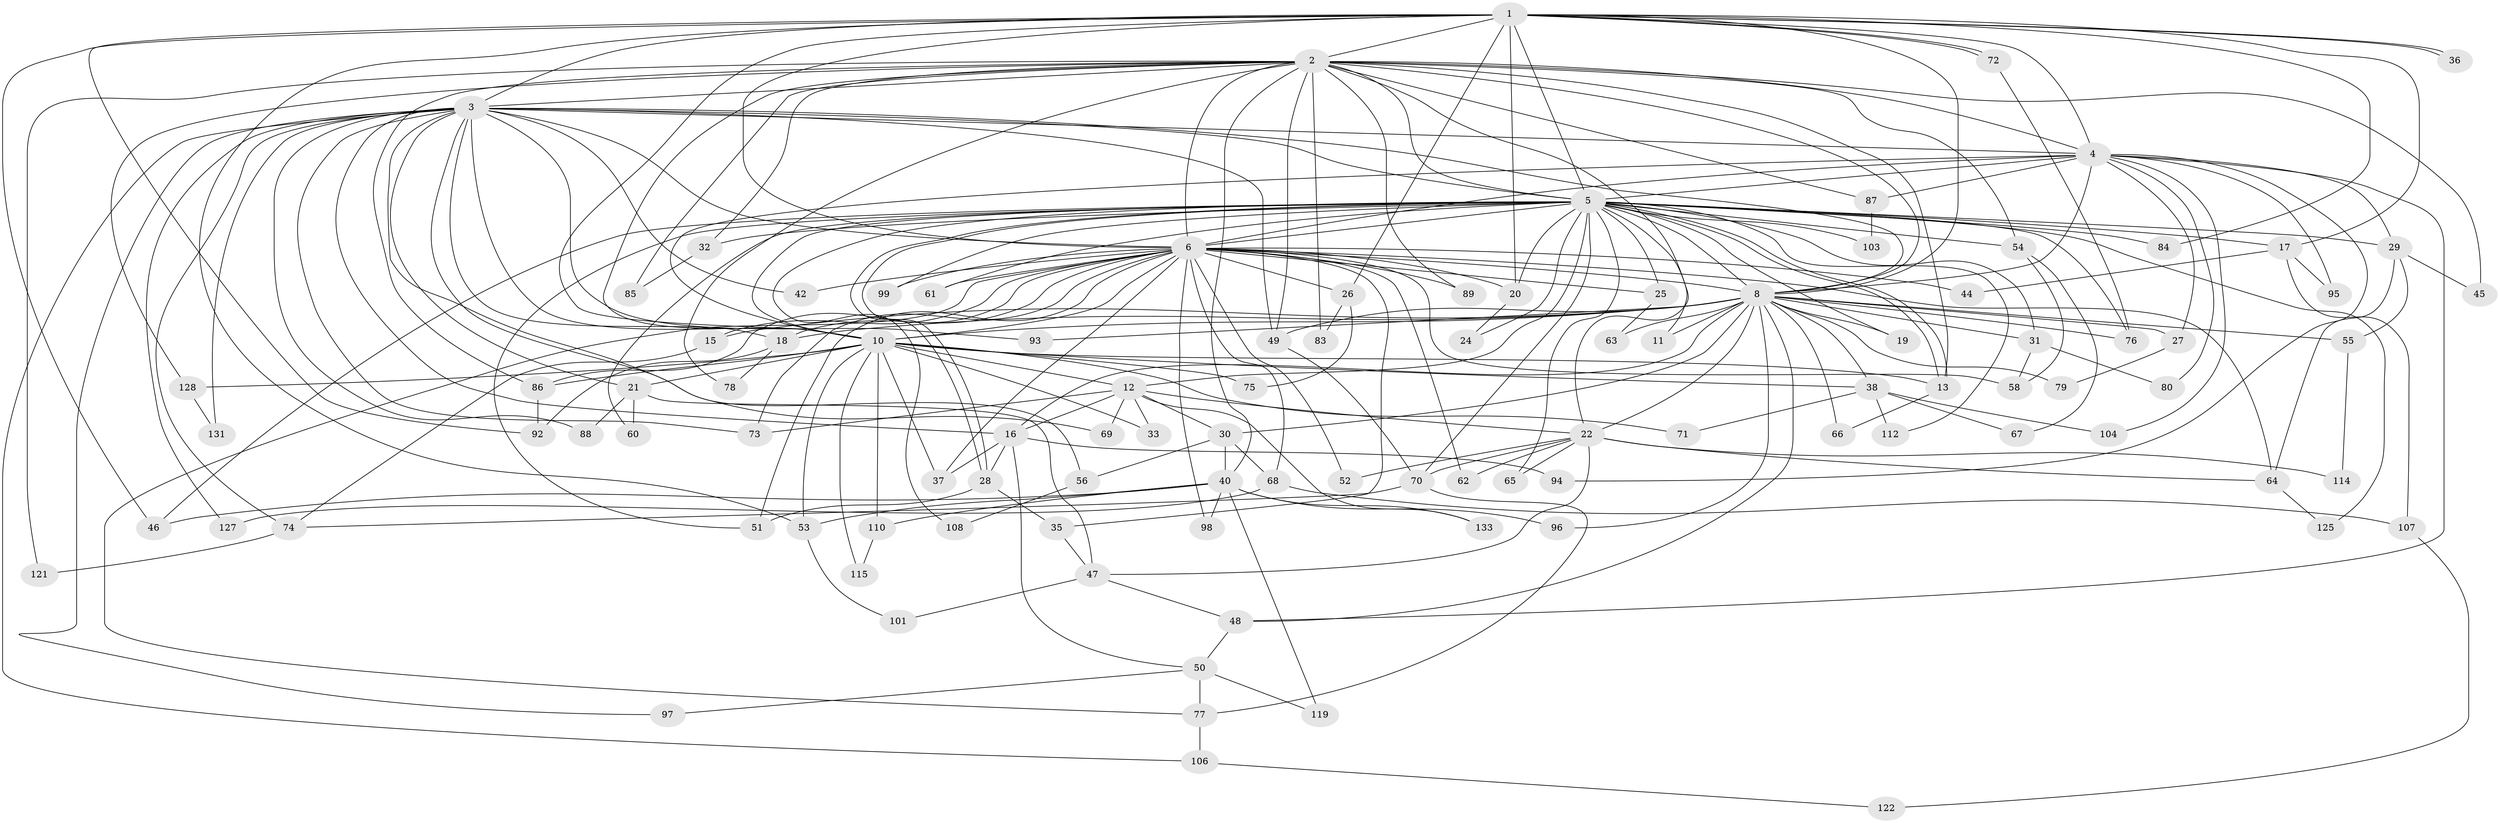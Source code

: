 // original degree distribution, {21: 0.007518796992481203, 25: 0.007518796992481203, 24: 0.007518796992481203, 17: 0.007518796992481203, 27: 0.007518796992481203, 22: 0.015037593984962405, 19: 0.007518796992481203, 28: 0.007518796992481203, 20: 0.007518796992481203, 2: 0.5263157894736842, 9: 0.007518796992481203, 4: 0.11278195488721804, 3: 0.18045112781954886, 7: 0.015037593984962405, 5: 0.06015037593984962, 10: 0.007518796992481203, 6: 0.015037593984962405}
// Generated by graph-tools (version 1.1) at 2025/41/03/06/25 10:41:38]
// undirected, 103 vertices, 241 edges
graph export_dot {
graph [start="1"]
  node [color=gray90,style=filled];
  1 [super="+59"];
  2 [super="+14"];
  3 [super="+23"];
  4 [super="+132"];
  5 [super="+7"];
  6 [super="+9"];
  8 [super="+43"];
  10 [super="+81"];
  11;
  12 [super="+124"];
  13 [super="+34"];
  15;
  16 [super="+109"];
  17;
  18 [super="+39"];
  19;
  20 [super="+111"];
  21;
  22 [super="+126"];
  24;
  25;
  26 [super="+41"];
  27;
  28 [super="+102"];
  29 [super="+100"];
  30;
  31 [super="+105"];
  32;
  33;
  35;
  36;
  37 [super="+129"];
  38;
  40 [super="+57"];
  42;
  44;
  45;
  46;
  47 [super="+90"];
  48;
  49 [super="+120"];
  50 [super="+117"];
  51 [super="+123"];
  52;
  53 [super="+82"];
  54;
  55;
  56;
  58;
  60;
  61;
  62;
  63;
  64;
  65;
  66;
  67;
  68;
  69;
  70 [super="+91"];
  71;
  72 [super="+113"];
  73;
  74 [super="+130"];
  75;
  76;
  77;
  78;
  79;
  80;
  83;
  84;
  85;
  86 [super="+116"];
  87;
  88;
  89;
  92 [super="+118"];
  93;
  94;
  95;
  96;
  97;
  98;
  99;
  101;
  103;
  104;
  106;
  107;
  108;
  110;
  112;
  114;
  115;
  119;
  121;
  122;
  125;
  127;
  128;
  131;
  133;
  1 -- 2 [weight=2];
  1 -- 3;
  1 -- 4;
  1 -- 5 [weight=2];
  1 -- 6 [weight=2];
  1 -- 8;
  1 -- 10;
  1 -- 17;
  1 -- 20;
  1 -- 36;
  1 -- 36;
  1 -- 53;
  1 -- 72;
  1 -- 72;
  1 -- 84;
  1 -- 92;
  1 -- 46;
  1 -- 26;
  2 -- 3 [weight=2];
  2 -- 4;
  2 -- 5 [weight=2];
  2 -- 6 [weight=2];
  2 -- 8;
  2 -- 10;
  2 -- 22;
  2 -- 32;
  2 -- 40;
  2 -- 45;
  2 -- 49;
  2 -- 54;
  2 -- 78;
  2 -- 83;
  2 -- 85;
  2 -- 86;
  2 -- 87;
  2 -- 121;
  2 -- 128;
  2 -- 89;
  2 -- 13;
  3 -- 4;
  3 -- 5 [weight=2];
  3 -- 6 [weight=2];
  3 -- 8;
  3 -- 10;
  3 -- 16;
  3 -- 21;
  3 -- 42;
  3 -- 49;
  3 -- 56;
  3 -- 69;
  3 -- 73;
  3 -- 74;
  3 -- 88;
  3 -- 93;
  3 -- 106;
  3 -- 127;
  3 -- 131;
  3 -- 97;
  3 -- 18;
  4 -- 5 [weight=2];
  4 -- 6 [weight=2];
  4 -- 8;
  4 -- 10;
  4 -- 27;
  4 -- 29;
  4 -- 80;
  4 -- 87;
  4 -- 94;
  4 -- 95;
  4 -- 104;
  4 -- 48;
  5 -- 6 [weight=4];
  5 -- 8 [weight=2];
  5 -- 10 [weight=2];
  5 -- 12;
  5 -- 13;
  5 -- 13;
  5 -- 19;
  5 -- 24;
  5 -- 25;
  5 -- 28;
  5 -- 28;
  5 -- 32;
  5 -- 54;
  5 -- 65;
  5 -- 70;
  5 -- 76;
  5 -- 84;
  5 -- 108;
  5 -- 112;
  5 -- 125;
  5 -- 11;
  5 -- 17;
  5 -- 29;
  5 -- 31;
  5 -- 99;
  5 -- 103;
  5 -- 46;
  5 -- 60;
  5 -- 61;
  5 -- 20;
  5 -- 51;
  6 -- 8 [weight=2];
  6 -- 10 [weight=2];
  6 -- 15;
  6 -- 18;
  6 -- 20;
  6 -- 26 [weight=2];
  6 -- 37 [weight=2];
  6 -- 51;
  6 -- 52;
  6 -- 61;
  6 -- 64;
  6 -- 68;
  6 -- 89;
  6 -- 98;
  6 -- 99;
  6 -- 73;
  6 -- 77;
  6 -- 86;
  6 -- 25;
  6 -- 35;
  6 -- 42;
  6 -- 44;
  6 -- 58;
  6 -- 62;
  8 -- 10;
  8 -- 11;
  8 -- 15;
  8 -- 18;
  8 -- 19;
  8 -- 27;
  8 -- 30;
  8 -- 31;
  8 -- 38;
  8 -- 48;
  8 -- 55;
  8 -- 63;
  8 -- 66;
  8 -- 76;
  8 -- 79;
  8 -- 93;
  8 -- 96;
  8 -- 16;
  8 -- 49;
  8 -- 22;
  10 -- 12;
  10 -- 21;
  10 -- 33;
  10 -- 38;
  10 -- 53;
  10 -- 71;
  10 -- 75;
  10 -- 110;
  10 -- 115;
  10 -- 128;
  10 -- 13;
  10 -- 86;
  10 -- 37;
  12 -- 16;
  12 -- 22;
  12 -- 30;
  12 -- 33;
  12 -- 69;
  12 -- 133;
  12 -- 73;
  13 -- 66;
  15 -- 74;
  16 -- 50;
  16 -- 94;
  16 -- 28;
  16 -- 37;
  17 -- 44;
  17 -- 95;
  17 -- 107;
  18 -- 78;
  18 -- 92;
  20 -- 24;
  21 -- 60;
  21 -- 88;
  21 -- 47;
  22 -- 47;
  22 -- 52;
  22 -- 62;
  22 -- 64;
  22 -- 65;
  22 -- 70;
  22 -- 114;
  25 -- 63;
  26 -- 75;
  26 -- 83;
  27 -- 79;
  28 -- 35;
  28 -- 51;
  29 -- 45;
  29 -- 55;
  29 -- 64;
  30 -- 40 [weight=2];
  30 -- 56;
  30 -- 68;
  31 -- 80;
  31 -- 58;
  32 -- 85;
  35 -- 47;
  38 -- 67;
  38 -- 71;
  38 -- 104;
  38 -- 112;
  40 -- 46;
  40 -- 96;
  40 -- 98;
  40 -- 133;
  40 -- 119;
  40 -- 110;
  40 -- 53;
  47 -- 48;
  47 -- 101;
  48 -- 50;
  49 -- 70;
  50 -- 97;
  50 -- 119;
  50 -- 77;
  53 -- 101;
  54 -- 58;
  54 -- 67;
  55 -- 114;
  56 -- 108;
  64 -- 125;
  68 -- 107;
  68 -- 127;
  70 -- 77;
  70 -- 74;
  72 -- 76;
  74 -- 121;
  77 -- 106;
  86 -- 92;
  87 -- 103;
  106 -- 122;
  107 -- 122;
  110 -- 115;
  128 -- 131;
}
